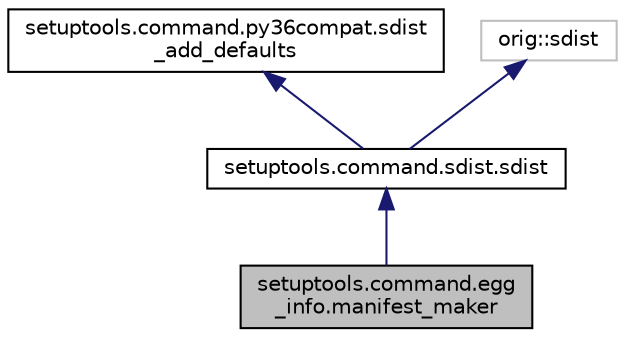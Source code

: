 digraph "setuptools.command.egg_info.manifest_maker"
{
 // LATEX_PDF_SIZE
  edge [fontname="Helvetica",fontsize="10",labelfontname="Helvetica",labelfontsize="10"];
  node [fontname="Helvetica",fontsize="10",shape=record];
  Node1 [label="setuptools.command.egg\l_info.manifest_maker",height=0.2,width=0.4,color="black", fillcolor="grey75", style="filled", fontcolor="black",tooltip=" "];
  Node2 -> Node1 [dir="back",color="midnightblue",fontsize="10",style="solid",fontname="Helvetica"];
  Node2 [label="setuptools.command.sdist.sdist",height=0.2,width=0.4,color="black", fillcolor="white", style="filled",URL="$de/d02/classsetuptools_1_1command_1_1sdist_1_1sdist.html",tooltip=" "];
  Node3 -> Node2 [dir="back",color="midnightblue",fontsize="10",style="solid",fontname="Helvetica"];
  Node3 [label="setuptools.command.py36compat.sdist\l_add_defaults",height=0.2,width=0.4,color="black", fillcolor="white", style="filled",URL="$dc/dc6/classsetuptools_1_1command_1_1py36compat_1_1sdist__add__defaults.html",tooltip=" "];
  Node4 -> Node2 [dir="back",color="midnightblue",fontsize="10",style="solid",fontname="Helvetica"];
  Node4 [label="orig::sdist",height=0.2,width=0.4,color="grey75", fillcolor="white", style="filled",tooltip=" "];
}
